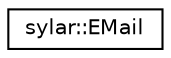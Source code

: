digraph "类继承关系图"
{
 // LATEX_PDF_SIZE
  edge [fontname="Helvetica",fontsize="10",labelfontname="Helvetica",labelfontsize="10"];
  node [fontname="Helvetica",fontsize="10",shape=record];
  rankdir="LR";
  Node0 [label="sylar::EMail",height=0.2,width=0.4,color="black", fillcolor="white", style="filled",URL="$classsylar_1_1EMail.html",tooltip=" "];
}
